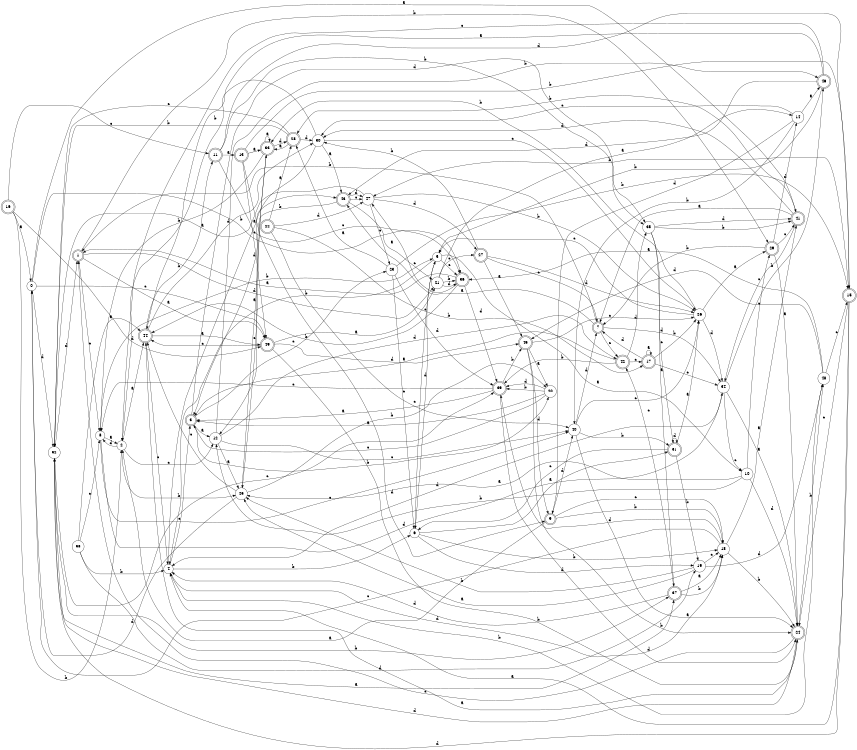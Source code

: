 digraph n40_5 {
__start0 [label="" shape="none"];

rankdir=LR;
size="8,5";

s0 [style="filled", color="black", fillcolor="white" shape="circle", label="0"];
s1 [style="rounded,filled", color="black", fillcolor="white" shape="doublecircle", label="1"];
s2 [style="filled", color="black", fillcolor="white" shape="circle", label="2"];
s3 [style="rounded,filled", color="black", fillcolor="white" shape="doublecircle", label="3"];
s4 [style="filled", color="black", fillcolor="white" shape="circle", label="4"];
s5 [style="filled", color="black", fillcolor="white" shape="circle", label="5"];
s6 [style="filled", color="black", fillcolor="white" shape="circle", label="6"];
s7 [style="rounded,filled", color="black", fillcolor="white" shape="doublecircle", label="7"];
s8 [style="filled", color="black", fillcolor="white" shape="circle", label="8"];
s9 [style="rounded,filled", color="black", fillcolor="white" shape="doublecircle", label="9"];
s10 [style="filled", color="black", fillcolor="white" shape="circle", label="10"];
s11 [style="rounded,filled", color="black", fillcolor="white" shape="doublecircle", label="11"];
s12 [style="filled", color="black", fillcolor="white" shape="circle", label="12"];
s13 [style="rounded,filled", color="black", fillcolor="white" shape="doublecircle", label="13"];
s14 [style="filled", color="black", fillcolor="white" shape="circle", label="14"];
s15 [style="rounded,filled", color="black", fillcolor="white" shape="doublecircle", label="15"];
s16 [style="rounded,filled", color="black", fillcolor="white" shape="doublecircle", label="16"];
s17 [style="rounded,filled", color="black", fillcolor="white" shape="doublecircle", label="17"];
s18 [style="filled", color="black", fillcolor="white" shape="circle", label="18"];
s19 [style="filled", color="black", fillcolor="white" shape="circle", label="19"];
s20 [style="filled", color="black", fillcolor="white" shape="circle", label="20"];
s21 [style="filled", color="black", fillcolor="white" shape="circle", label="21"];
s22 [style="rounded,filled", color="black", fillcolor="white" shape="doublecircle", label="22"];
s23 [style="filled", color="black", fillcolor="white" shape="circle", label="23"];
s24 [style="rounded,filled", color="black", fillcolor="white" shape="doublecircle", label="24"];
s25 [style="filled", color="black", fillcolor="white" shape="circle", label="25"];
s26 [style="filled", color="black", fillcolor="white" shape="circle", label="26"];
s27 [style="rounded,filled", color="black", fillcolor="white" shape="doublecircle", label="27"];
s28 [style="rounded,filled", color="black", fillcolor="white" shape="doublecircle", label="28"];
s29 [style="rounded,filled", color="black", fillcolor="white" shape="doublecircle", label="29"];
s30 [style="filled", color="black", fillcolor="white" shape="circle", label="30"];
s31 [style="rounded,filled", color="black", fillcolor="white" shape="doublecircle", label="31"];
s32 [style="filled", color="black", fillcolor="white" shape="circle", label="32"];
s33 [style="rounded,filled", color="black", fillcolor="white" shape="doublecircle", label="33"];
s34 [style="filled", color="black", fillcolor="white" shape="circle", label="34"];
s35 [style="filled", color="black", fillcolor="white" shape="circle", label="35"];
s36 [style="rounded,filled", color="black", fillcolor="white" shape="doublecircle", label="36"];
s37 [style="rounded,filled", color="black", fillcolor="white" shape="doublecircle", label="37"];
s38 [style="filled", color="black", fillcolor="white" shape="circle", label="38"];
s39 [style="rounded,filled", color="black", fillcolor="white" shape="doublecircle", label="39"];
s40 [style="filled", color="black", fillcolor="white" shape="circle", label="40"];
s41 [style="rounded,filled", color="black", fillcolor="white" shape="doublecircle", label="41"];
s42 [style="rounded,filled", color="black", fillcolor="white" shape="doublecircle", label="42"];
s43 [style="rounded,filled", color="black", fillcolor="white" shape="doublecircle", label="43"];
s44 [style="rounded,filled", color="black", fillcolor="white" shape="doublecircle", label="44"];
s45 [style="rounded,filled", color="black", fillcolor="white" shape="doublecircle", label="45"];
s46 [style="rounded,filled", color="black", fillcolor="white" shape="doublecircle", label="46"];
s47 [style="filled", color="black", fillcolor="white" shape="circle", label="47"];
s48 [style="filled", color="black", fillcolor="white" shape="circle", label="48"];
s49 [style="rounded,filled", color="black", fillcolor="white" shape="doublecircle", label="49"];
s0 -> s41 [label="a"];
s0 -> s36 [label="b"];
s0 -> s49 [label="c"];
s0 -> s32 [label="d"];
s1 -> s49 [label="a"];
s1 -> s29 [label="b"];
s1 -> s8 [label="c"];
s1 -> s21 [label="d"];
s2 -> s44 [label="a"];
s2 -> s25 [label="b"];
s2 -> s12 [label="c"];
s2 -> s8 [label="d"];
s3 -> s12 [label="a"];
s3 -> s20 [label="b"];
s3 -> s23 [label="c"];
s3 -> s35 [label="d"];
s4 -> s43 [label="a"];
s4 -> s6 [label="b"];
s4 -> s3 [label="c"];
s4 -> s18 [label="d"];
s5 -> s10 [label="a"];
s5 -> s4 [label="b"];
s5 -> s36 [label="c"];
s5 -> s6 [label="d"];
s6 -> s31 [label="a"];
s6 -> s18 [label="b"];
s6 -> s5 [label="c"];
s6 -> s19 [label="d"];
s7 -> s43 [label="a"];
s7 -> s1 [label="b"];
s7 -> s42 [label="c"];
s7 -> s34 [label="d"];
s8 -> s2 [label="a"];
s8 -> s5 [label="b"];
s8 -> s40 [label="c"];
s8 -> s34 [label="d"];
s9 -> s2 [label="a"];
s9 -> s18 [label="b"];
s9 -> s18 [label="c"];
s9 -> s40 [label="d"];
s10 -> s25 [label="a"];
s10 -> s12 [label="b"];
s10 -> s29 [label="c"];
s10 -> s24 [label="d"];
s11 -> s13 [label="a"];
s11 -> s35 [label="b"];
s11 -> s36 [label="c"];
s11 -> s15 [label="d"];
s12 -> s25 [label="a"];
s12 -> s46 [label="b"];
s12 -> s40 [label="c"];
s12 -> s42 [label="d"];
s13 -> s33 [label="a"];
s13 -> s15 [label="b"];
s13 -> s49 [label="c"];
s13 -> s9 [label="d"];
s14 -> s46 [label="a"];
s14 -> s40 [label="b"];
s14 -> s30 [label="c"];
s14 -> s9 [label="d"];
s15 -> s4 [label="a"];
s15 -> s47 [label="b"];
s15 -> s24 [label="c"];
s15 -> s32 [label="d"];
s16 -> s0 [label="a"];
s16 -> s2 [label="b"];
s16 -> s11 [label="c"];
s16 -> s49 [label="d"];
s17 -> s17 [label="a"];
s17 -> s26 [label="b"];
s17 -> s34 [label="c"];
s17 -> s7 [label="d"];
s18 -> s41 [label="a"];
s18 -> s24 [label="b"];
s18 -> s0 [label="c"];
s18 -> s39 [label="d"];
s19 -> s25 [label="a"];
s19 -> s25 [label="b"];
s19 -> s18 [label="c"];
s19 -> s48 [label="d"];
s20 -> s3 [label="a"];
s20 -> s39 [label="b"];
s20 -> s3 [label="c"];
s20 -> s39 [label="d"];
s21 -> s14 [label="a"];
s21 -> s36 [label="b"];
s21 -> s27 [label="c"];
s21 -> s36 [label="d"];
s22 -> s28 [label="a"];
s22 -> s17 [label="b"];
s22 -> s40 [label="c"];
s22 -> s47 [label="d"];
s23 -> s28 [label="a"];
s23 -> s15 [label="b"];
s23 -> s6 [label="c"];
s23 -> s39 [label="d"];
s24 -> s44 [label="a"];
s24 -> s48 [label="b"];
s24 -> s1 [label="c"];
s24 -> s32 [label="d"];
s25 -> s33 [label="a"];
s25 -> s20 [label="b"];
s25 -> s44 [label="c"];
s25 -> s0 [label="d"];
s26 -> s29 [label="a"];
s26 -> s33 [label="b"];
s26 -> s5 [label="c"];
s26 -> s34 [label="d"];
s27 -> s45 [label="a"];
s27 -> s30 [label="b"];
s27 -> s7 [label="c"];
s27 -> s26 [label="d"];
s28 -> s33 [label="a"];
s28 -> s32 [label="b"];
s28 -> s32 [label="c"];
s28 -> s30 [label="d"];
s29 -> s24 [label="a"];
s29 -> s7 [label="b"];
s29 -> s41 [label="c"];
s29 -> s14 [label="d"];
s30 -> s43 [label="a"];
s30 -> s2 [label="b"];
s30 -> s26 [label="c"];
s30 -> s3 [label="d"];
s31 -> s26 [label="a"];
s31 -> s19 [label="b"];
s31 -> s6 [label="c"];
s31 -> s31 [label="d"];
s32 -> s37 [label="a"];
s32 -> s37 [label="b"];
s32 -> s39 [label="c"];
s32 -> s1 [label="d"];
s33 -> s33 [label="a"];
s33 -> s8 [label="b"];
s33 -> s25 [label="c"];
s33 -> s28 [label="d"];
s34 -> s24 [label="a"];
s34 -> s46 [label="b"];
s34 -> s10 [label="c"];
s34 -> s4 [label="d"];
s35 -> s37 [label="a"];
s35 -> s41 [label="b"];
s35 -> s31 [label="c"];
s35 -> s41 [label="d"];
s36 -> s1 [label="a"];
s36 -> s44 [label="b"];
s36 -> s47 [label="c"];
s36 -> s39 [label="d"];
s37 -> s18 [label="a"];
s37 -> s18 [label="b"];
s37 -> s42 [label="c"];
s37 -> s4 [label="d"];
s38 -> s44 [label="a"];
s38 -> s4 [label="b"];
s38 -> s8 [label="c"];
s38 -> s19 [label="d"];
s39 -> s3 [label="a"];
s39 -> s45 [label="b"];
s39 -> s8 [label="c"];
s39 -> s24 [label="d"];
s40 -> s24 [label="a"];
s40 -> s31 [label="b"];
s40 -> s26 [label="c"];
s40 -> s7 [label="d"];
s41 -> s7 [label="a"];
s41 -> s28 [label="b"];
s41 -> s34 [label="c"];
s41 -> s30 [label="d"];
s42 -> s3 [label="a"];
s42 -> s39 [label="b"];
s42 -> s17 [label="c"];
s42 -> s35 [label="d"];
s43 -> s21 [label="a"];
s43 -> s12 [label="b"];
s43 -> s47 [label="c"];
s43 -> s47 [label="d"];
s44 -> s49 [label="a"];
s44 -> s11 [label="b"];
s44 -> s4 [label="c"];
s44 -> s30 [label="d"];
s45 -> s20 [label="a"];
s45 -> s24 [label="b"];
s45 -> s26 [label="c"];
s45 -> s9 [label="d"];
s46 -> s44 [label="a"];
s46 -> s5 [label="b"];
s46 -> s2 [label="c"];
s46 -> s43 [label="d"];
s47 -> s32 [label="a"];
s47 -> s26 [label="b"];
s47 -> s23 [label="c"];
s47 -> s27 [label="d"];
s48 -> s36 [label="a"];
s48 -> s4 [label="b"];
s48 -> s15 [label="c"];
s48 -> s45 [label="d"];
s49 -> s21 [label="a"];
s49 -> s24 [label="b"];
s49 -> s44 [label="c"];
s49 -> s45 [label="d"];

}